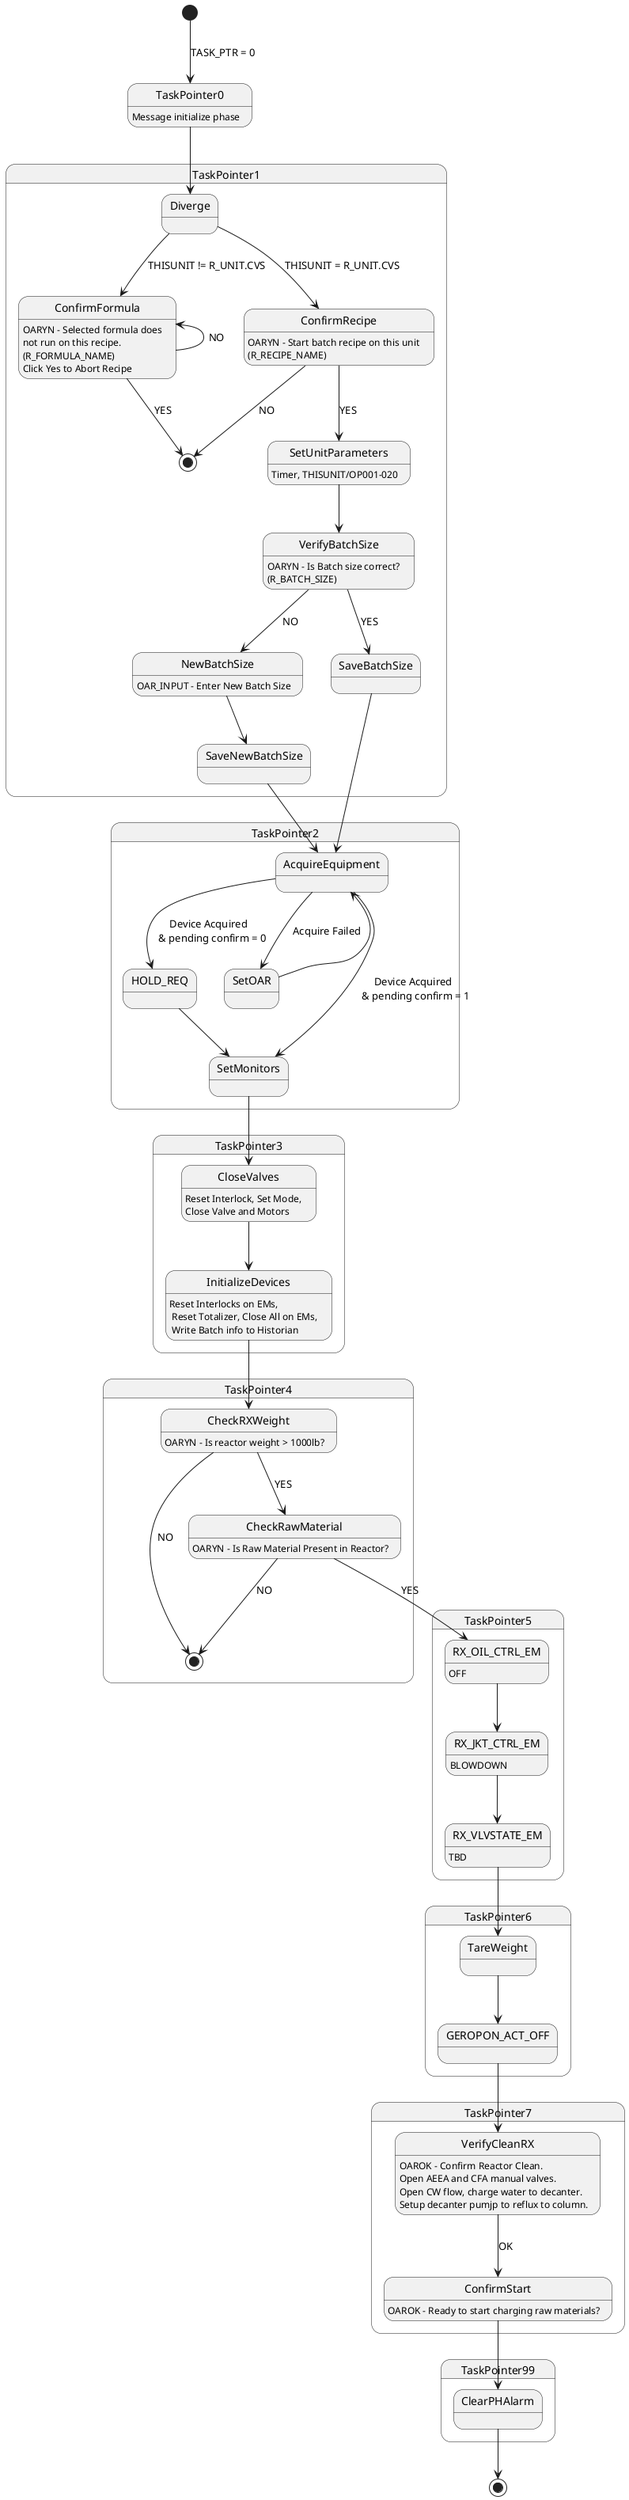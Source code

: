 @startuml


[*] --> TaskPointer0: TASK_PTR = 0

TaskPointer0: Message initialize phase

state TaskPointer1 {

TaskPointer0 --> Diverge
Diverge --> ConfirmRecipe: THISUNIT = R_UNIT.CVS
Diverge --> ConfirmFormula: THISUNIT != R_UNIT.CVS

ConfirmFormula: OARYN - Selected formula does \nnot run on this recipe. \n(R_FORMULA_NAME)\nClick Yes to Abort Recipe
ConfirmFormula -up-> ConfirmFormula: NO
ConfirmFormula --> [*]: YES

ConfirmRecipe: OARYN - Start batch recipe on this unit \n(R_RECIPE_NAME)
ConfirmRecipe --> [*]: NO
ConfirmRecipe --> SetUnitParameters: YES

SetUnitParameters: Timer, THISUNIT/OP001-020
SetUnitParameters --> VerifyBatchSize

VerifyBatchSize: OARYN - Is Batch size correct? \n(R_BATCH_SIZE)
VerifyBatchSize --> SaveBatchSize: YES
VerifyBatchSize --> NewBatchSize: NO

NewBatchSize: OAR_INPUT - Enter New Batch Size
NewBatchSize --> SaveNewBatchSize
}

state TaskPointer2 {

SaveBatchSize --> AcquireEquipment
SaveNewBatchSize --> AcquireEquipment

AcquireEquipment --> SetOAR: Acquire Failed
SetOAR --> AcquireEquipment
AcquireEquipment --> HOLD_REQ: Device Acquired  \n & pending confirm = 0

AcquireEquipment --> SetMonitors: Device Acquired \n & pending confirm = 1
HOLD_REQ --> SetMonitors
}

state TaskPointer3 {

SetMonitors --> CloseValves
CloseValves: Reset Interlock, Set Mode, \nClose Valve and Motors

CloseValves --> InitializeDevices
InitializeDevices: Reset Interlocks on EMs, \n Reset Totalizer, Close All on EMs, \n Write Batch info to Historian
}

state TaskPointer4 {

InitializeDevices --> CheckRXWeight

CheckRXWeight: OARYN - Is reactor weight > 1000lb?
CheckRXWeight --> CheckRawMaterial: YES
CheckRXWeight --> [*]: NO

CheckRawMaterial: OARYN - Is Raw Material Present in Reactor?
CheckRawMaterial --> [*]: NO
}


state TaskPointer5 {
CheckRawMaterial --> RX_OIL_CTRL_EM: YES
RX_OIL_CTRL_EM: OFF

RX_OIL_CTRL_EM --> RX_JKT_CTRL_EM
RX_JKT_CTRL_EM: BLOWDOWN

RX_JKT_CTRL_EM --> RX_VLVSTATE_EM
RX_VLVSTATE_EM: TBD
}


state TaskPointer6 {

RX_VLVSTATE_EM --> TareWeight
TareWeight --> GEROPON_ACT_OFF
}

state TaskPointer7 {

GEROPON_ACT_OFF --> VerifyCleanRX
VerifyCleanRX: OAROK - Confirm Reactor Clean. \nOpen AEEA and CFA manual valves. \nOpen CW flow, charge water to decanter. \nSetup decanter pumjp to reflux to column.

VerifyCleanRX --> ConfirmStart: OK

ConfirmStart: OAROK - Ready to start charging raw materials?
}


state TaskPointer99 {

ConfirmStart --> ClearPHAlarm

}

ClearPHAlarm --> [*]

@enduml